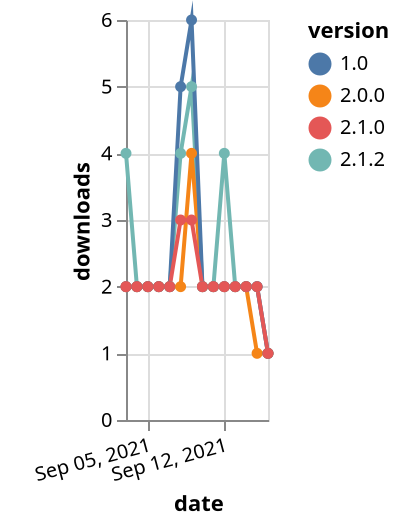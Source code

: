 {"$schema": "https://vega.github.io/schema/vega-lite/v5.json", "description": "A simple bar chart with embedded data.", "data": {"values": [{"date": "2021-09-03", "total": 1576, "delta": 4, "version": "2.1.2"}, {"date": "2021-09-04", "total": 1578, "delta": 2, "version": "2.1.2"}, {"date": "2021-09-05", "total": 1580, "delta": 2, "version": "2.1.2"}, {"date": "2021-09-06", "total": 1582, "delta": 2, "version": "2.1.2"}, {"date": "2021-09-07", "total": 1584, "delta": 2, "version": "2.1.2"}, {"date": "2021-09-08", "total": 1588, "delta": 4, "version": "2.1.2"}, {"date": "2021-09-09", "total": 1593, "delta": 5, "version": "2.1.2"}, {"date": "2021-09-10", "total": 1595, "delta": 2, "version": "2.1.2"}, {"date": "2021-09-11", "total": 1597, "delta": 2, "version": "2.1.2"}, {"date": "2021-09-12", "total": 1601, "delta": 4, "version": "2.1.2"}, {"date": "2021-09-13", "total": 1603, "delta": 2, "version": "2.1.2"}, {"date": "2021-09-14", "total": 1605, "delta": 2, "version": "2.1.2"}, {"date": "2021-09-15", "total": 1607, "delta": 2, "version": "2.1.2"}, {"date": "2021-09-16", "total": 1608, "delta": 1, "version": "2.1.2"}, {"date": "2021-09-03", "total": 2528, "delta": 2, "version": "2.0.0"}, {"date": "2021-09-04", "total": 2530, "delta": 2, "version": "2.0.0"}, {"date": "2021-09-05", "total": 2532, "delta": 2, "version": "2.0.0"}, {"date": "2021-09-06", "total": 2534, "delta": 2, "version": "2.0.0"}, {"date": "2021-09-07", "total": 2536, "delta": 2, "version": "2.0.0"}, {"date": "2021-09-08", "total": 2538, "delta": 2, "version": "2.0.0"}, {"date": "2021-09-09", "total": 2542, "delta": 4, "version": "2.0.0"}, {"date": "2021-09-10", "total": 2544, "delta": 2, "version": "2.0.0"}, {"date": "2021-09-11", "total": 2546, "delta": 2, "version": "2.0.0"}, {"date": "2021-09-12", "total": 2548, "delta": 2, "version": "2.0.0"}, {"date": "2021-09-13", "total": 2550, "delta": 2, "version": "2.0.0"}, {"date": "2021-09-14", "total": 2552, "delta": 2, "version": "2.0.0"}, {"date": "2021-09-15", "total": 2553, "delta": 1, "version": "2.0.0"}, {"date": "2021-09-16", "total": 2554, "delta": 1, "version": "2.0.0"}, {"date": "2021-09-03", "total": 3761, "delta": 2, "version": "1.0"}, {"date": "2021-09-04", "total": 3763, "delta": 2, "version": "1.0"}, {"date": "2021-09-05", "total": 3765, "delta": 2, "version": "1.0"}, {"date": "2021-09-06", "total": 3767, "delta": 2, "version": "1.0"}, {"date": "2021-09-07", "total": 3769, "delta": 2, "version": "1.0"}, {"date": "2021-09-08", "total": 3774, "delta": 5, "version": "1.0"}, {"date": "2021-09-09", "total": 3780, "delta": 6, "version": "1.0"}, {"date": "2021-09-10", "total": 3782, "delta": 2, "version": "1.0"}, {"date": "2021-09-11", "total": 3784, "delta": 2, "version": "1.0"}, {"date": "2021-09-12", "total": 3786, "delta": 2, "version": "1.0"}, {"date": "2021-09-13", "total": 3788, "delta": 2, "version": "1.0"}, {"date": "2021-09-14", "total": 3790, "delta": 2, "version": "1.0"}, {"date": "2021-09-15", "total": 3792, "delta": 2, "version": "1.0"}, {"date": "2021-09-16", "total": 3793, "delta": 1, "version": "1.0"}, {"date": "2021-09-03", "total": 2586, "delta": 2, "version": "2.1.0"}, {"date": "2021-09-04", "total": 2588, "delta": 2, "version": "2.1.0"}, {"date": "2021-09-05", "total": 2590, "delta": 2, "version": "2.1.0"}, {"date": "2021-09-06", "total": 2592, "delta": 2, "version": "2.1.0"}, {"date": "2021-09-07", "total": 2594, "delta": 2, "version": "2.1.0"}, {"date": "2021-09-08", "total": 2597, "delta": 3, "version": "2.1.0"}, {"date": "2021-09-09", "total": 2600, "delta": 3, "version": "2.1.0"}, {"date": "2021-09-10", "total": 2602, "delta": 2, "version": "2.1.0"}, {"date": "2021-09-11", "total": 2604, "delta": 2, "version": "2.1.0"}, {"date": "2021-09-12", "total": 2606, "delta": 2, "version": "2.1.0"}, {"date": "2021-09-13", "total": 2608, "delta": 2, "version": "2.1.0"}, {"date": "2021-09-14", "total": 2610, "delta": 2, "version": "2.1.0"}, {"date": "2021-09-15", "total": 2612, "delta": 2, "version": "2.1.0"}, {"date": "2021-09-16", "total": 2613, "delta": 1, "version": "2.1.0"}]}, "width": "container", "mark": {"type": "line", "point": {"filled": true}}, "encoding": {"x": {"field": "date", "type": "temporal", "timeUnit": "yearmonthdate", "title": "date", "axis": {"labelAngle": -15}}, "y": {"field": "delta", "type": "quantitative", "title": "downloads"}, "color": {"field": "version", "type": "nominal"}, "tooltip": {"field": "delta"}}}